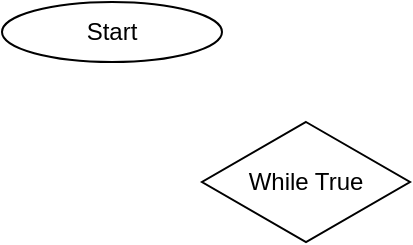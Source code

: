 <mxfile version="20.2.3" type="device"><diagram id="3pnzSialtce_bnoWJhz0" name="Page-1"><mxGraphModel dx="1038" dy="585" grid="1" gridSize="10" guides="1" tooltips="1" connect="1" arrows="1" fold="1" page="1" pageScale="1" pageWidth="827" pageHeight="1169" math="0" shadow="0"><root><mxCell id="0"/><mxCell id="1" parent="0"/><mxCell id="l3w8U-DUpxiXpimO4GoB-1" value="Start" style="ellipse;whiteSpace=wrap;html=1;" vertex="1" parent="1"><mxGeometry x="40" y="70" width="110" height="30" as="geometry"/></mxCell><mxCell id="l3w8U-DUpxiXpimO4GoB-2" value="While True" style="rhombus;whiteSpace=wrap;html=1;" vertex="1" parent="1"><mxGeometry x="140" y="130" width="104" height="60" as="geometry"/></mxCell></root></mxGraphModel></diagram></mxfile>